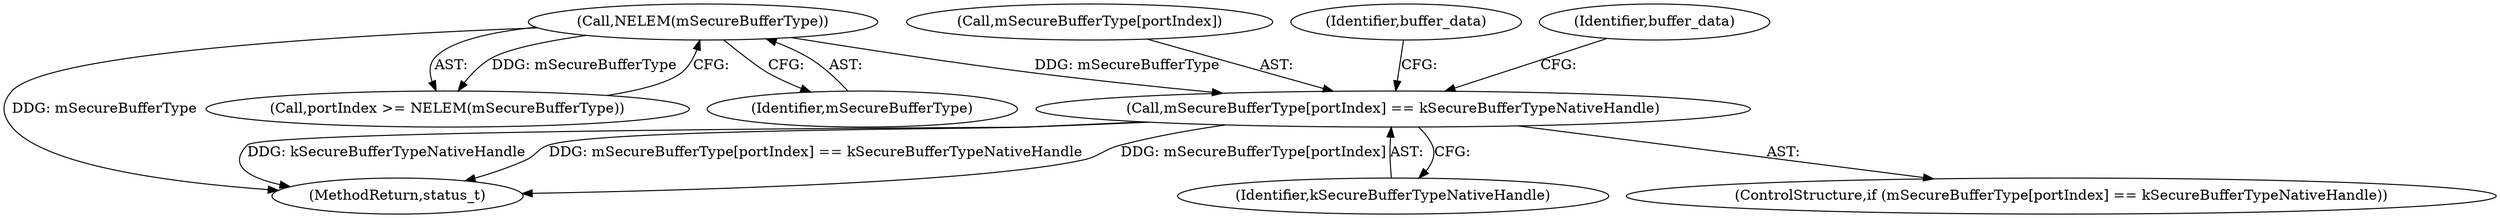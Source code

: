 digraph "0_Android_1d4feebdb85db46e138530f360d9ff2490e14353@array" {
"1000191" [label="(Call,mSecureBufferType[portIndex] == kSecureBufferTypeNativeHandle)"];
"1000128" [label="(Call,NELEM(mSecureBufferType))"];
"1000129" [label="(Identifier,mSecureBufferType)"];
"1000191" [label="(Call,mSecureBufferType[portIndex] == kSecureBufferTypeNativeHandle)"];
"1000195" [label="(Identifier,kSecureBufferTypeNativeHandle)"];
"1000258" [label="(MethodReturn,status_t)"];
"1000128" [label="(Call,NELEM(mSecureBufferType))"];
"1000192" [label="(Call,mSecureBufferType[portIndex])"];
"1000126" [label="(Call,portIndex >= NELEM(mSecureBufferType))"];
"1000199" [label="(Identifier,buffer_data)"];
"1000190" [label="(ControlStructure,if (mSecureBufferType[portIndex] == kSecureBufferTypeNativeHandle))"];
"1000215" [label="(Identifier,buffer_data)"];
"1000191" -> "1000190"  [label="AST: "];
"1000191" -> "1000195"  [label="CFG: "];
"1000192" -> "1000191"  [label="AST: "];
"1000195" -> "1000191"  [label="AST: "];
"1000199" -> "1000191"  [label="CFG: "];
"1000215" -> "1000191"  [label="CFG: "];
"1000191" -> "1000258"  [label="DDG: kSecureBufferTypeNativeHandle"];
"1000191" -> "1000258"  [label="DDG: mSecureBufferType[portIndex] == kSecureBufferTypeNativeHandle"];
"1000191" -> "1000258"  [label="DDG: mSecureBufferType[portIndex]"];
"1000128" -> "1000191"  [label="DDG: mSecureBufferType"];
"1000128" -> "1000126"  [label="AST: "];
"1000128" -> "1000129"  [label="CFG: "];
"1000129" -> "1000128"  [label="AST: "];
"1000126" -> "1000128"  [label="CFG: "];
"1000128" -> "1000258"  [label="DDG: mSecureBufferType"];
"1000128" -> "1000126"  [label="DDG: mSecureBufferType"];
}
